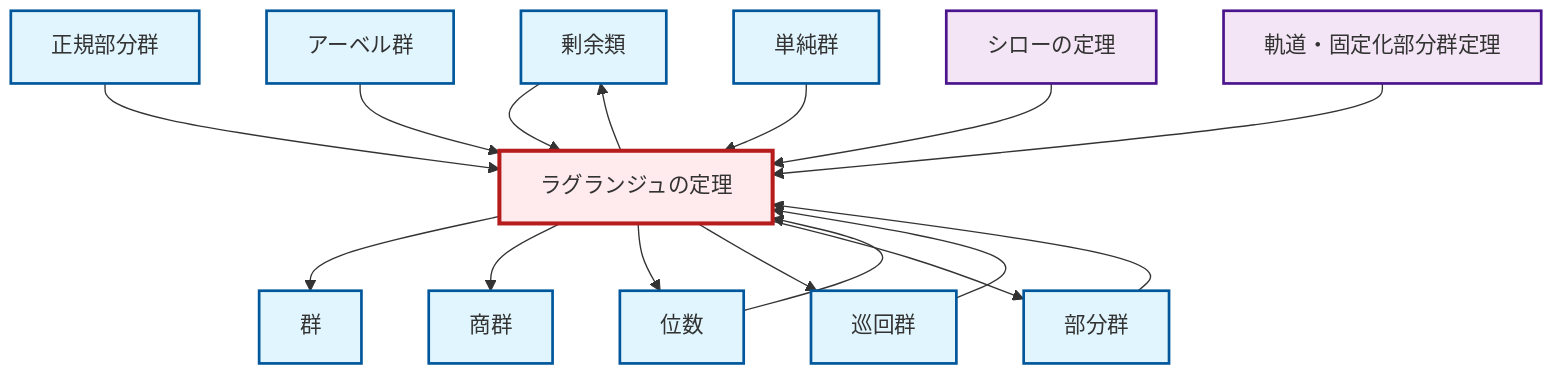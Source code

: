 graph TD
    classDef definition fill:#e1f5fe,stroke:#01579b,stroke-width:2px
    classDef theorem fill:#f3e5f5,stroke:#4a148c,stroke-width:2px
    classDef axiom fill:#fff3e0,stroke:#e65100,stroke-width:2px
    classDef example fill:#e8f5e9,stroke:#1b5e20,stroke-width:2px
    classDef current fill:#ffebee,stroke:#b71c1c,stroke-width:3px
    def-coset["剰余類"]:::definition
    def-abelian-group["アーベル群"]:::definition
    def-order["位数"]:::definition
    thm-lagrange["ラグランジュの定理"]:::theorem
    def-subgroup["部分群"]:::definition
    def-normal-subgroup["正規部分群"]:::definition
    def-cyclic-group["巡回群"]:::definition
    def-group["群"]:::definition
    def-quotient-group["商群"]:::definition
    thm-sylow["シローの定理"]:::theorem
    def-simple-group["単純群"]:::definition
    thm-orbit-stabilizer["軌道・固定化部分群定理"]:::theorem
    def-coset --> thm-lagrange
    def-normal-subgroup --> thm-lagrange
    def-abelian-group --> thm-lagrange
    def-simple-group --> thm-lagrange
    thm-lagrange --> def-group
    def-subgroup --> thm-lagrange
    thm-sylow --> thm-lagrange
    def-cyclic-group --> thm-lagrange
    def-order --> thm-lagrange
    thm-lagrange --> def-quotient-group
    thm-lagrange --> def-order
    thm-orbit-stabilizer --> thm-lagrange
    thm-lagrange --> def-cyclic-group
    thm-lagrange --> def-coset
    thm-lagrange --> def-subgroup
    class thm-lagrange current